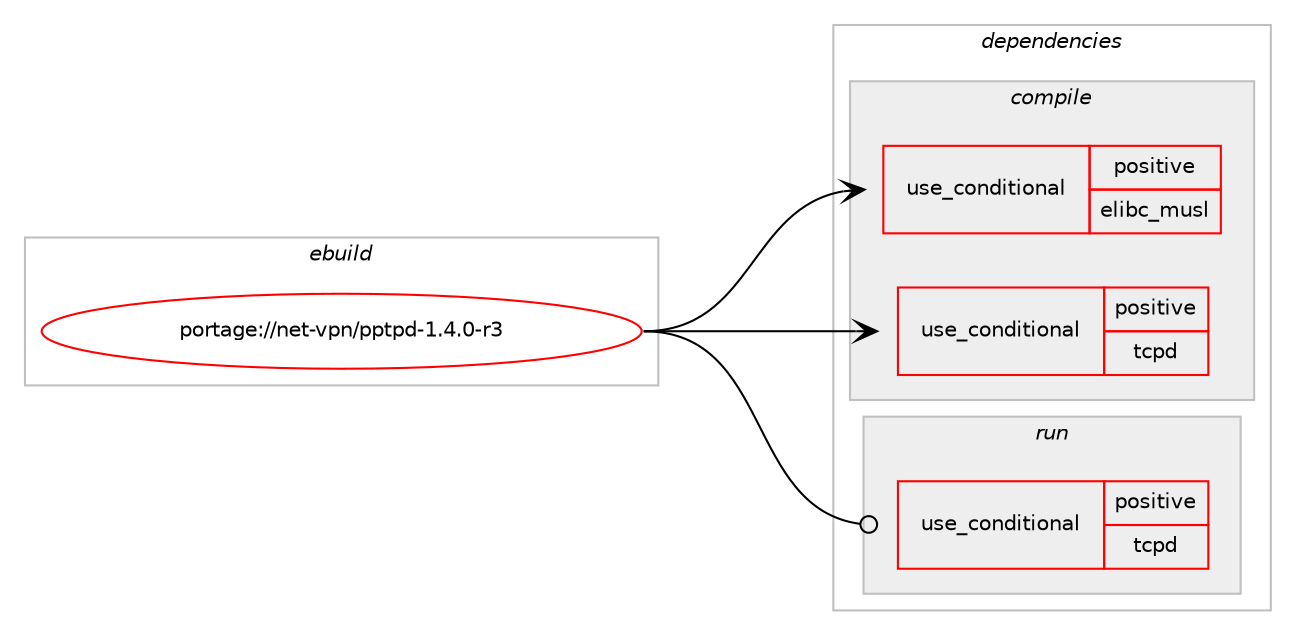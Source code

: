 digraph prolog {

# *************
# Graph options
# *************

newrank=true;
concentrate=true;
compound=true;
graph [rankdir=LR,fontname=Helvetica,fontsize=10,ranksep=1.5];#, ranksep=2.5, nodesep=0.2];
edge  [arrowhead=vee];
node  [fontname=Helvetica,fontsize=10];

# **********
# The ebuild
# **********

subgraph cluster_leftcol {
color=gray;
rank=same;
label=<<i>ebuild</i>>;
id [label="portage://net-vpn/pptpd-1.4.0-r3", color=red, width=4, href="../net-vpn/pptpd-1.4.0-r3.svg"];
}

# ****************
# The dependencies
# ****************

subgraph cluster_midcol {
color=gray;
label=<<i>dependencies</i>>;
subgraph cluster_compile {
fillcolor="#eeeeee";
style=filled;
label=<<i>compile</i>>;
subgraph cond6290 {
dependency8822 [label=<<TABLE BORDER="0" CELLBORDER="1" CELLSPACING="0" CELLPADDING="4"><TR><TD ROWSPAN="3" CELLPADDING="10">use_conditional</TD></TR><TR><TD>positive</TD></TR><TR><TD>elibc_musl</TD></TR></TABLE>>, shape=none, color=red];
# *** BEGIN UNKNOWN DEPENDENCY TYPE (TODO) ***
# dependency8822 -> package_dependency(portage://net-vpn/pptpd-1.4.0-r3,install,no,net-libs,ppp-defs,none,[,,],[],[])
# *** END UNKNOWN DEPENDENCY TYPE (TODO) ***

}
id:e -> dependency8822:w [weight=20,style="solid",arrowhead="vee"];
subgraph cond6291 {
dependency8823 [label=<<TABLE BORDER="0" CELLBORDER="1" CELLSPACING="0" CELLPADDING="4"><TR><TD ROWSPAN="3" CELLPADDING="10">use_conditional</TD></TR><TR><TD>positive</TD></TR><TR><TD>tcpd</TD></TR></TABLE>>, shape=none, color=red];
# *** BEGIN UNKNOWN DEPENDENCY TYPE (TODO) ***
# dependency8823 -> package_dependency(portage://net-vpn/pptpd-1.4.0-r3,install,no,sys-apps,tcp-wrappers,none,[,,],[],[])
# *** END UNKNOWN DEPENDENCY TYPE (TODO) ***

}
id:e -> dependency8823:w [weight=20,style="solid",arrowhead="vee"];
# *** BEGIN UNKNOWN DEPENDENCY TYPE (TODO) ***
# id -> package_dependency(portage://net-vpn/pptpd-1.4.0-r3,install,no,net-dialup,ppp,none,[,,],any_same_slot,[])
# *** END UNKNOWN DEPENDENCY TYPE (TODO) ***

}
subgraph cluster_compileandrun {
fillcolor="#eeeeee";
style=filled;
label=<<i>compile and run</i>>;
}
subgraph cluster_run {
fillcolor="#eeeeee";
style=filled;
label=<<i>run</i>>;
subgraph cond6292 {
dependency8824 [label=<<TABLE BORDER="0" CELLBORDER="1" CELLSPACING="0" CELLPADDING="4"><TR><TD ROWSPAN="3" CELLPADDING="10">use_conditional</TD></TR><TR><TD>positive</TD></TR><TR><TD>tcpd</TD></TR></TABLE>>, shape=none, color=red];
# *** BEGIN UNKNOWN DEPENDENCY TYPE (TODO) ***
# dependency8824 -> package_dependency(portage://net-vpn/pptpd-1.4.0-r3,run,no,sys-apps,tcp-wrappers,none,[,,],[],[])
# *** END UNKNOWN DEPENDENCY TYPE (TODO) ***

}
id:e -> dependency8824:w [weight=20,style="solid",arrowhead="odot"];
# *** BEGIN UNKNOWN DEPENDENCY TYPE (TODO) ***
# id -> package_dependency(portage://net-vpn/pptpd-1.4.0-r3,run,no,net-dialup,ppp,none,[,,],any_same_slot,[])
# *** END UNKNOWN DEPENDENCY TYPE (TODO) ***

}
}

# **************
# The candidates
# **************

subgraph cluster_choices {
rank=same;
color=gray;
label=<<i>candidates</i>>;

}

}
